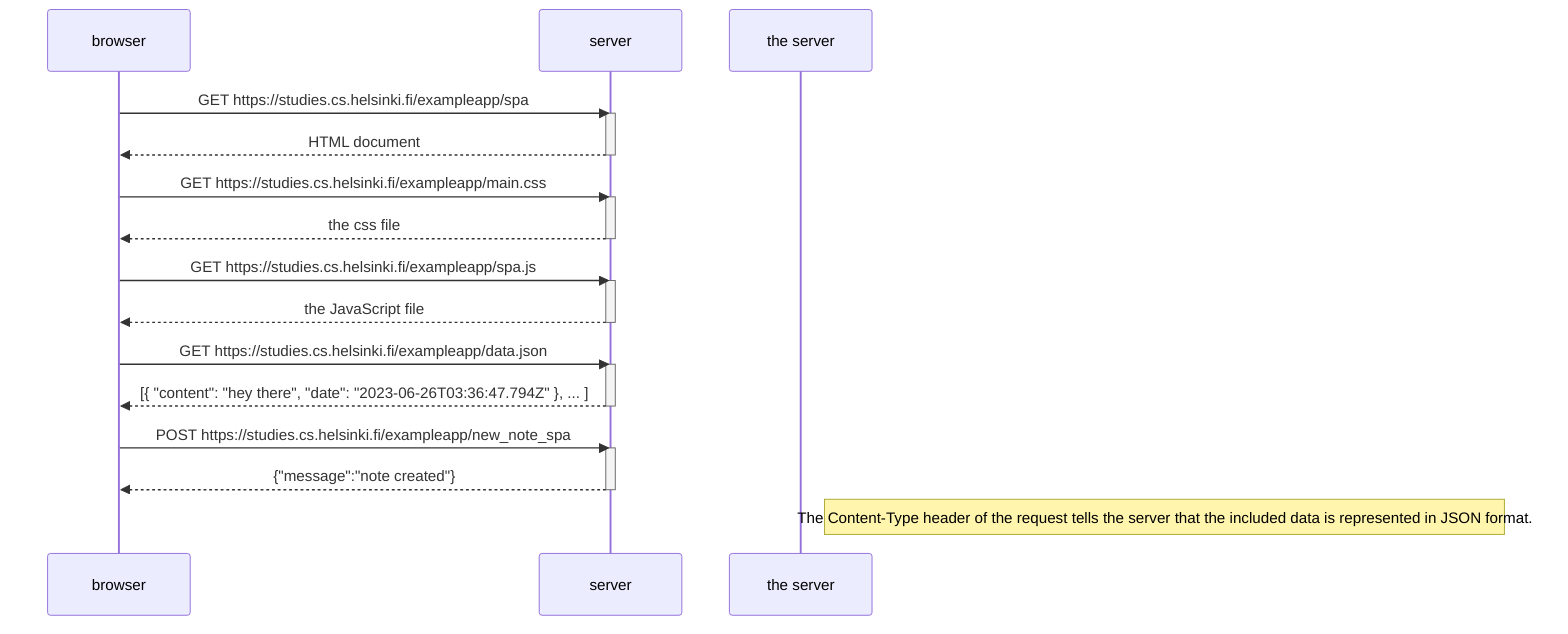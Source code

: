 sequenceDiagram
    participant browser
    participant server

    browser->>server: GET https://studies.cs.helsinki.fi/exampleapp/spa
    activate server
    server-->>browser: HTML document
    deactivate server

    browser->>server: GET https://studies.cs.helsinki.fi/exampleapp/main.css
    activate server
    server-->>browser: the css file
    deactivate server

    browser->>server: GET https://studies.cs.helsinki.fi/exampleapp/spa.js
    activate server
    server-->>browser: the JavaScript file
    deactivate server

    browser->>server: GET https://studies.cs.helsinki.fi/exampleapp/data.json
    activate server
    server-->>browser: [{ "content": "hey there", "date": "2023-06-26T03:36:47.794Z" }, ... ]
    deactivate server


    browser->>server: POST https://studies.cs.helsinki.fi/exampleapp/new_note_spa
    activate server
    server-->>browser: {"message":"note created"}
    deactivate server
    
    Note right of the server: The Content-Type header of the request tells the server that the included data is represented in JSON format.
